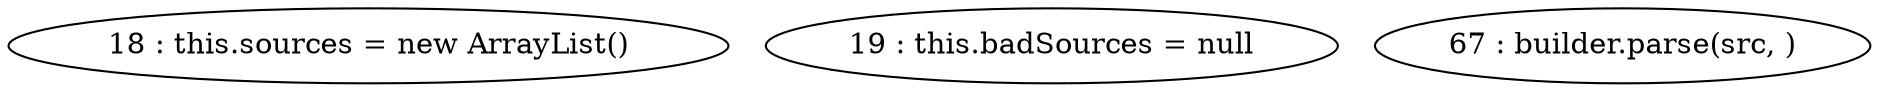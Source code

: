 digraph G {
"18 : this.sources = new ArrayList()"
"19 : this.badSources = null"
"67 : builder.parse(src, )"
}